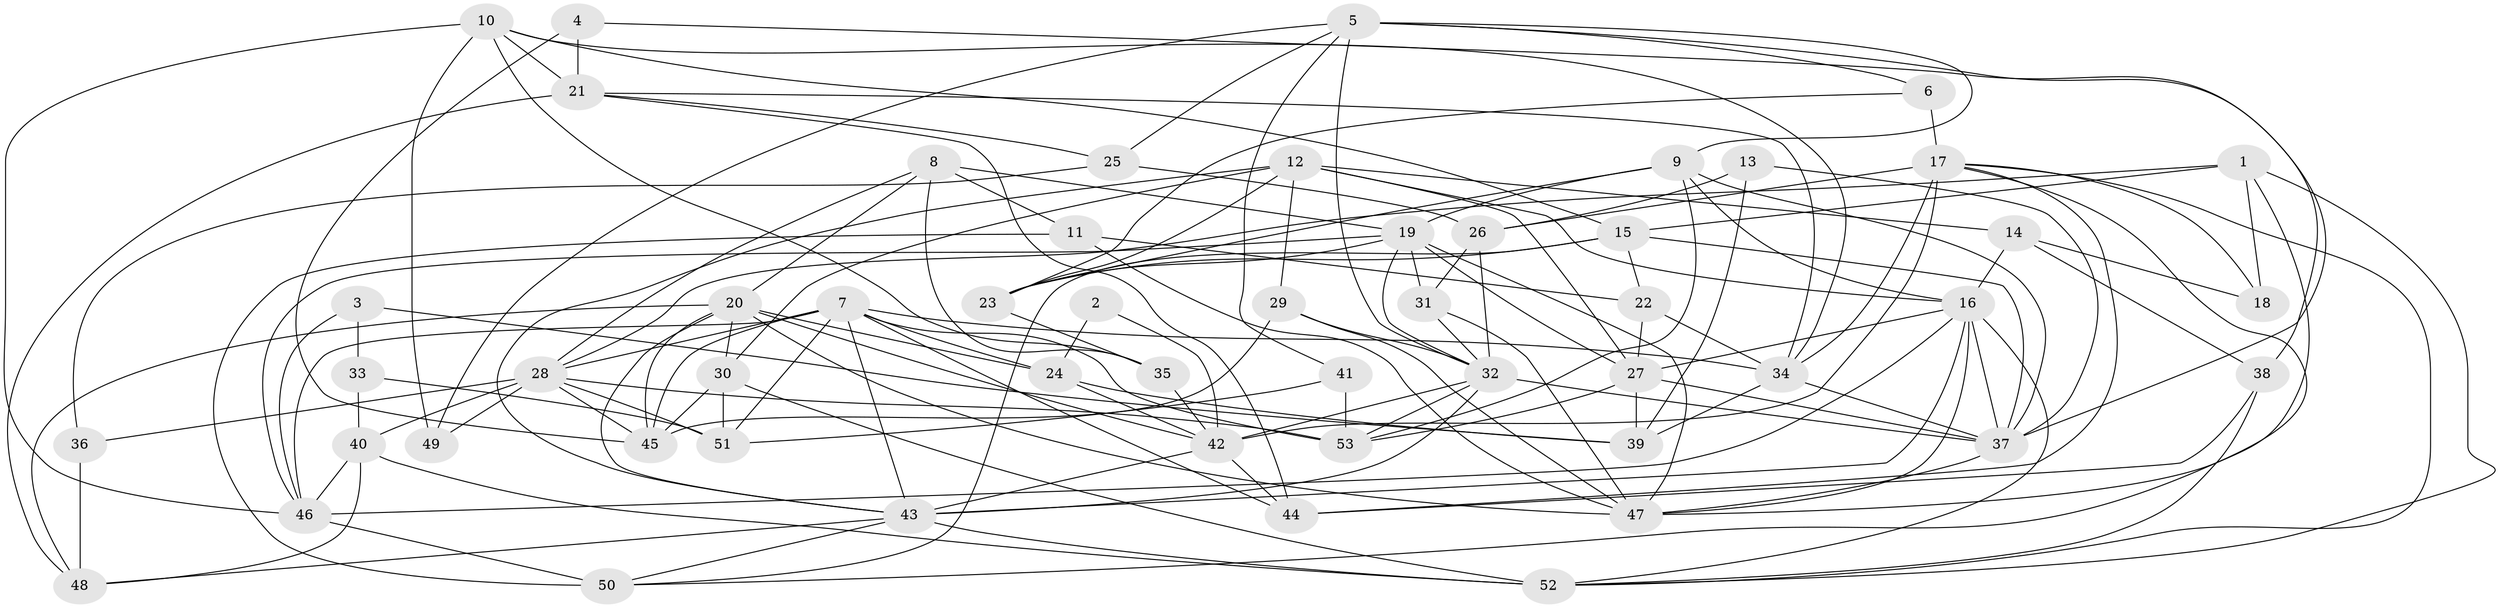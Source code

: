 // original degree distribution, {6: 0.11428571428571428, 3: 0.29523809523809524, 5: 0.17142857142857143, 4: 0.24761904761904763, 2: 0.12380952380952381, 7: 0.047619047619047616}
// Generated by graph-tools (version 1.1) at 2025/02/03/09/25 03:02:02]
// undirected, 53 vertices, 147 edges
graph export_dot {
graph [start="1"]
  node [color=gray90,style=filled];
  1;
  2;
  3;
  4;
  5;
  6;
  7;
  8;
  9;
  10;
  11;
  12;
  13;
  14;
  15;
  16;
  17;
  18;
  19;
  20;
  21;
  22;
  23;
  24;
  25;
  26;
  27;
  28;
  29;
  30;
  31;
  32;
  33;
  34;
  35;
  36;
  37;
  38;
  39;
  40;
  41;
  42;
  43;
  44;
  45;
  46;
  47;
  48;
  49;
  50;
  51;
  52;
  53;
  1 -- 15 [weight=1.0];
  1 -- 18 [weight=1.0];
  1 -- 28 [weight=1.0];
  1 -- 47 [weight=1.0];
  1 -- 52 [weight=1.0];
  2 -- 24 [weight=1.0];
  2 -- 42 [weight=1.0];
  3 -- 33 [weight=1.0];
  3 -- 39 [weight=1.0];
  3 -- 46 [weight=1.0];
  4 -- 21 [weight=1.0];
  4 -- 38 [weight=1.0];
  4 -- 45 [weight=1.0];
  5 -- 6 [weight=1.0];
  5 -- 9 [weight=1.0];
  5 -- 25 [weight=1.0];
  5 -- 32 [weight=1.0];
  5 -- 37 [weight=1.0];
  5 -- 41 [weight=1.0];
  5 -- 49 [weight=1.0];
  6 -- 17 [weight=2.0];
  6 -- 23 [weight=1.0];
  7 -- 24 [weight=1.0];
  7 -- 28 [weight=1.0];
  7 -- 34 [weight=1.0];
  7 -- 43 [weight=1.0];
  7 -- 44 [weight=1.0];
  7 -- 45 [weight=1.0];
  7 -- 46 [weight=1.0];
  7 -- 51 [weight=1.0];
  7 -- 53 [weight=1.0];
  8 -- 11 [weight=1.0];
  8 -- 19 [weight=1.0];
  8 -- 20 [weight=1.0];
  8 -- 28 [weight=1.0];
  8 -- 35 [weight=1.0];
  9 -- 16 [weight=1.0];
  9 -- 19 [weight=1.0];
  9 -- 23 [weight=1.0];
  9 -- 37 [weight=1.0];
  9 -- 53 [weight=1.0];
  10 -- 15 [weight=1.0];
  10 -- 21 [weight=1.0];
  10 -- 34 [weight=1.0];
  10 -- 35 [weight=1.0];
  10 -- 46 [weight=1.0];
  10 -- 49 [weight=2.0];
  11 -- 22 [weight=1.0];
  11 -- 47 [weight=1.0];
  11 -- 50 [weight=1.0];
  12 -- 14 [weight=1.0];
  12 -- 16 [weight=1.0];
  12 -- 23 [weight=1.0];
  12 -- 27 [weight=1.0];
  12 -- 29 [weight=1.0];
  12 -- 30 [weight=1.0];
  12 -- 43 [weight=1.0];
  13 -- 26 [weight=1.0];
  13 -- 37 [weight=1.0];
  13 -- 39 [weight=1.0];
  14 -- 16 [weight=1.0];
  14 -- 18 [weight=1.0];
  14 -- 38 [weight=1.0];
  15 -- 22 [weight=1.0];
  15 -- 23 [weight=1.0];
  15 -- 37 [weight=1.0];
  15 -- 50 [weight=1.0];
  16 -- 27 [weight=1.0];
  16 -- 37 [weight=1.0];
  16 -- 43 [weight=2.0];
  16 -- 46 [weight=1.0];
  16 -- 47 [weight=1.0];
  16 -- 52 [weight=1.0];
  17 -- 18 [weight=1.0];
  17 -- 26 [weight=1.0];
  17 -- 34 [weight=1.0];
  17 -- 42 [weight=1.0];
  17 -- 44 [weight=1.0];
  17 -- 50 [weight=1.0];
  17 -- 52 [weight=1.0];
  19 -- 23 [weight=1.0];
  19 -- 27 [weight=1.0];
  19 -- 31 [weight=1.0];
  19 -- 32 [weight=1.0];
  19 -- 46 [weight=1.0];
  19 -- 47 [weight=1.0];
  20 -- 24 [weight=1.0];
  20 -- 30 [weight=1.0];
  20 -- 42 [weight=1.0];
  20 -- 43 [weight=1.0];
  20 -- 45 [weight=1.0];
  20 -- 47 [weight=1.0];
  20 -- 48 [weight=1.0];
  21 -- 25 [weight=1.0];
  21 -- 34 [weight=1.0];
  21 -- 44 [weight=1.0];
  21 -- 48 [weight=1.0];
  22 -- 27 [weight=1.0];
  22 -- 34 [weight=1.0];
  23 -- 35 [weight=1.0];
  24 -- 39 [weight=1.0];
  24 -- 42 [weight=1.0];
  25 -- 26 [weight=1.0];
  25 -- 36 [weight=1.0];
  26 -- 31 [weight=1.0];
  26 -- 32 [weight=1.0];
  27 -- 37 [weight=1.0];
  27 -- 39 [weight=1.0];
  27 -- 53 [weight=1.0];
  28 -- 36 [weight=2.0];
  28 -- 40 [weight=1.0];
  28 -- 45 [weight=1.0];
  28 -- 49 [weight=1.0];
  28 -- 51 [weight=1.0];
  28 -- 53 [weight=1.0];
  29 -- 32 [weight=2.0];
  29 -- 45 [weight=1.0];
  29 -- 47 [weight=1.0];
  30 -- 45 [weight=1.0];
  30 -- 51 [weight=1.0];
  30 -- 52 [weight=1.0];
  31 -- 32 [weight=1.0];
  31 -- 47 [weight=1.0];
  32 -- 37 [weight=1.0];
  32 -- 42 [weight=2.0];
  32 -- 43 [weight=1.0];
  32 -- 53 [weight=1.0];
  33 -- 40 [weight=1.0];
  33 -- 51 [weight=1.0];
  34 -- 37 [weight=1.0];
  34 -- 39 [weight=1.0];
  35 -- 42 [weight=1.0];
  36 -- 48 [weight=1.0];
  37 -- 47 [weight=1.0];
  38 -- 44 [weight=1.0];
  38 -- 52 [weight=1.0];
  40 -- 46 [weight=2.0];
  40 -- 48 [weight=1.0];
  40 -- 52 [weight=2.0];
  41 -- 51 [weight=1.0];
  41 -- 53 [weight=1.0];
  42 -- 43 [weight=1.0];
  42 -- 44 [weight=1.0];
  43 -- 48 [weight=1.0];
  43 -- 50 [weight=1.0];
  43 -- 52 [weight=1.0];
  46 -- 50 [weight=2.0];
}
